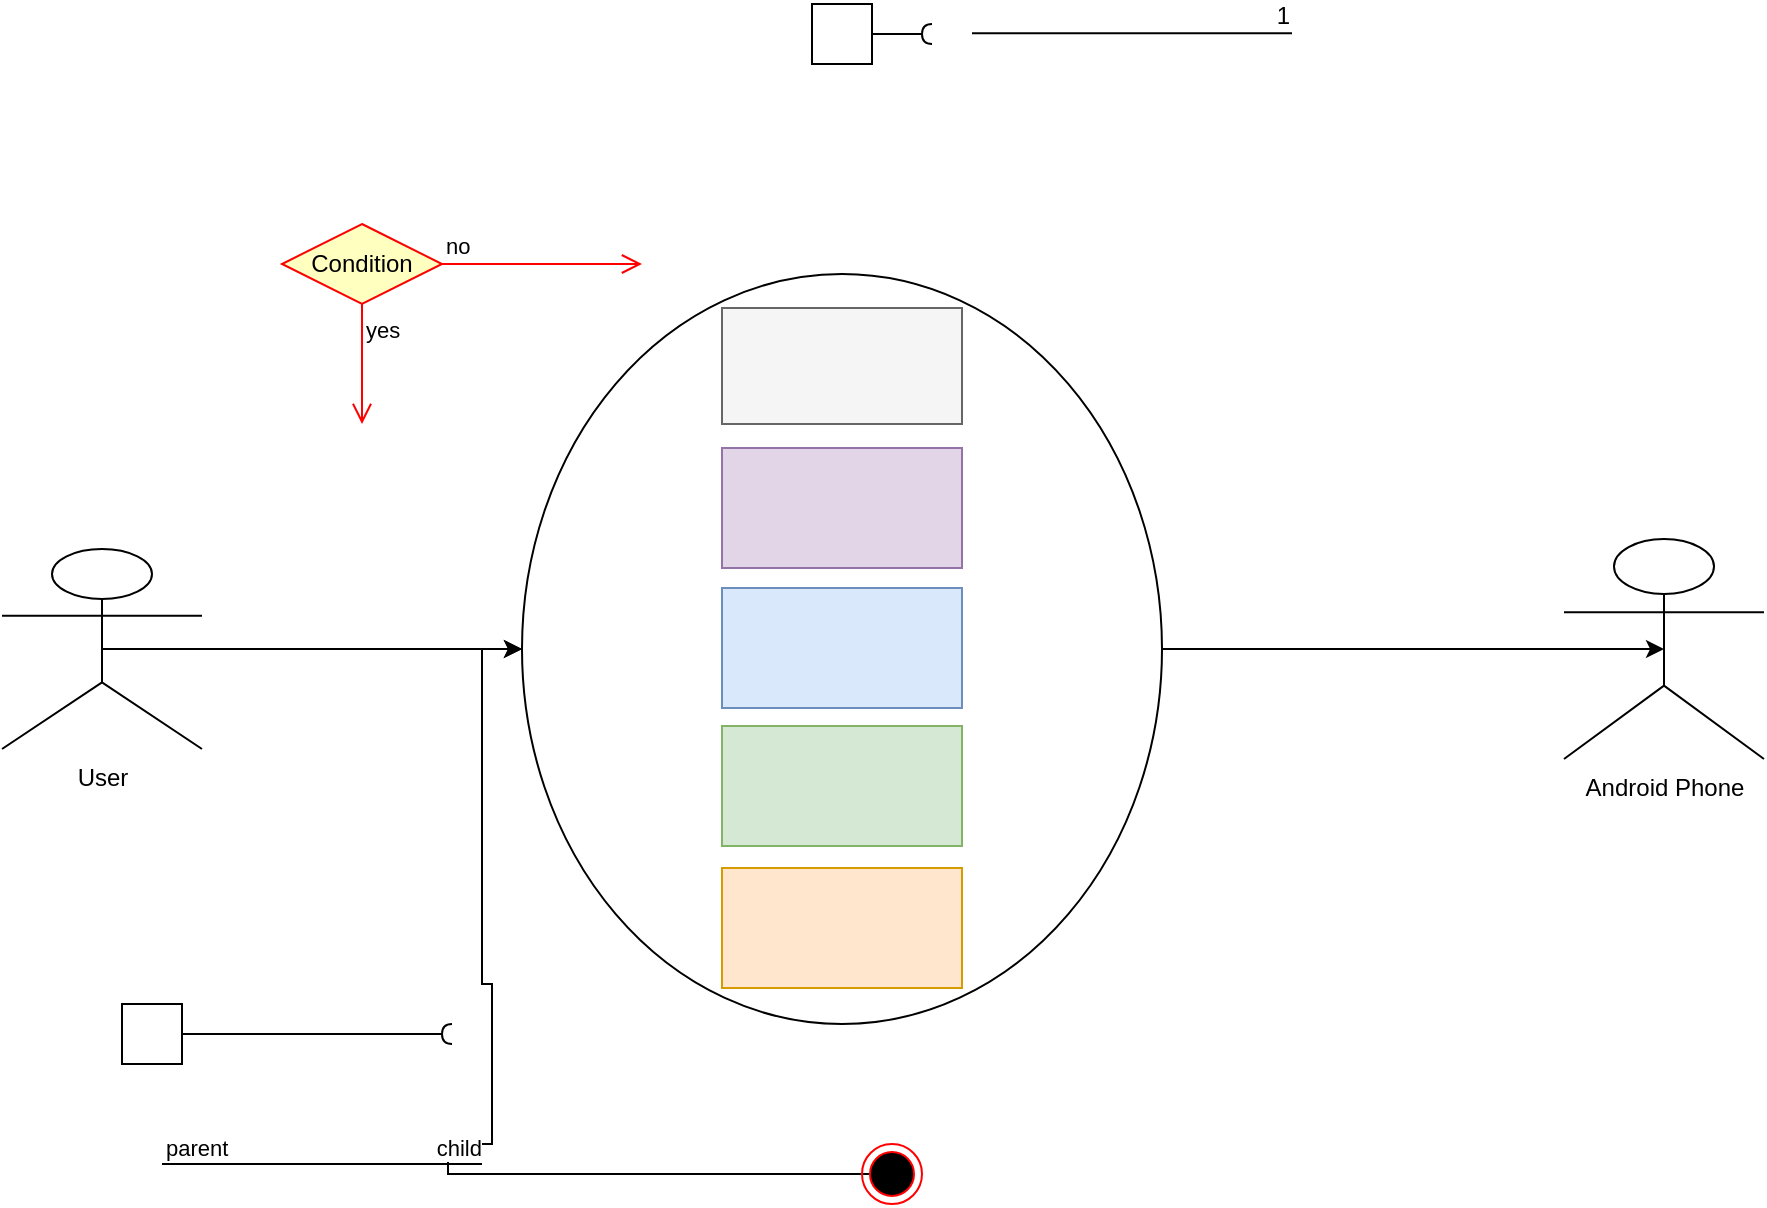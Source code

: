 <mxfile version="21.5.0" type="github">
  <diagram name="Page-1" id="883zq0l8kDQaM0vWGOq_">
    <mxGraphModel dx="2045" dy="1895" grid="1" gridSize="10" guides="1" tooltips="1" connect="1" arrows="1" fold="1" page="1" pageScale="1" pageWidth="850" pageHeight="1100" math="0" shadow="0">
      <root>
        <mxCell id="0" />
        <mxCell id="1" parent="0" />
        <mxCell id="25RT7ZHBIqUE46BfzCp0-9" style="edgeStyle=orthogonalEdgeStyle;rounded=0;orthogonalLoop=1;jettySize=auto;html=1;exitX=0.5;exitY=0.5;exitDx=0;exitDy=0;exitPerimeter=0;entryX=0;entryY=0.5;entryDx=0;entryDy=0;" edge="1" parent="1" source="25RT7ZHBIqUE46BfzCp0-1" target="25RT7ZHBIqUE46BfzCp0-3">
          <mxGeometry relative="1" as="geometry" />
        </mxCell>
        <mxCell id="25RT7ZHBIqUE46BfzCp0-1" value="User&lt;br&gt;" style="shape=umlActor;verticalLabelPosition=bottom;verticalAlign=top;html=1;" vertex="1" parent="1">
          <mxGeometry x="-220" y="-547.5" width="100" height="100" as="geometry" />
        </mxCell>
        <mxCell id="25RT7ZHBIqUE46BfzCp0-10" style="edgeStyle=orthogonalEdgeStyle;rounded=0;orthogonalLoop=1;jettySize=auto;html=1;exitX=1;exitY=0.5;exitDx=0;exitDy=0;entryX=0.5;entryY=0.5;entryDx=0;entryDy=0;entryPerimeter=0;" edge="1" parent="1" source="25RT7ZHBIqUE46BfzCp0-3" target="25RT7ZHBIqUE46BfzCp0-6">
          <mxGeometry relative="1" as="geometry">
            <Array as="points">
              <mxPoint x="500" y="-497" />
              <mxPoint x="690" y="-497" />
            </Array>
          </mxGeometry>
        </mxCell>
        <mxCell id="25RT7ZHBIqUE46BfzCp0-3" value="" style="ellipse;" vertex="1" parent="1">
          <mxGeometry x="40" y="-685" width="320" height="375" as="geometry" />
        </mxCell>
        <mxCell id="25RT7ZHBIqUE46BfzCp0-6" value="Android Phone" style="shape=umlActor;verticalLabelPosition=bottom;verticalAlign=top;html=1;" vertex="1" parent="1">
          <mxGeometry x="561" y="-552.5" width="100" height="110" as="geometry" />
        </mxCell>
        <mxCell id="25RT7ZHBIqUE46BfzCp0-18" value="d" style="verticalLabelPosition=bottom;verticalAlign=top;html=1;shape=mxgraph.basic.rect;fillColor2=none;strokeWidth=1;size=20;indent=5;fillColor=#e1d5e7;strokeColor=#9673a6;" vertex="1" parent="1">
          <mxGeometry x="140" y="-598" width="120" height="60" as="geometry" />
        </mxCell>
        <mxCell id="25RT7ZHBIqUE46BfzCp0-19" value="" style="verticalLabelPosition=bottom;verticalAlign=top;html=1;shape=mxgraph.basic.rect;fillColor2=none;strokeWidth=1;size=20;indent=5;fillColor=#dae8fc;strokeColor=#6c8ebf;fillStyle=auto;" vertex="1" parent="1">
          <mxGeometry x="140" y="-528" width="120" height="60" as="geometry" />
        </mxCell>
        <mxCell id="25RT7ZHBIqUE46BfzCp0-20" value="" style="verticalLabelPosition=bottom;verticalAlign=top;html=1;shape=mxgraph.basic.rect;fillColor2=none;strokeWidth=1;size=20;indent=5;fillColor=#d5e8d4;strokeColor=#82b366;" vertex="1" parent="1">
          <mxGeometry x="140" y="-459" width="120" height="60" as="geometry" />
        </mxCell>
        <mxCell id="25RT7ZHBIqUE46BfzCp0-21" value="" style="verticalLabelPosition=bottom;verticalAlign=top;html=1;shape=mxgraph.basic.rect;fillColor2=none;strokeWidth=1;size=20;indent=5;fillColor=#ffe6cc;strokeColor=#d79b00;" vertex="1" parent="1">
          <mxGeometry x="140" y="-388" width="120" height="60" as="geometry" />
        </mxCell>
        <object label="" id="25RT7ZHBIqUE46BfzCp0-17">
          <mxCell style="verticalLabelPosition=bottom;verticalAlign=top;html=1;shape=mxgraph.basic.rect;fillColor2=none;strokeWidth=1;size=20;indent=5;fillColor=#f5f5f5;fontColor=#333333;strokeColor=#666666;" vertex="1" parent="1">
            <mxGeometry x="140" y="-668" width="120" height="58" as="geometry" />
          </mxCell>
        </object>
        <mxCell id="25RT7ZHBIqUE46BfzCp0-22" value="" style="endArrow=none;html=1;rounded=0;" edge="1" parent="1">
          <mxGeometry relative="1" as="geometry">
            <mxPoint x="265" y="-805.42" as="sourcePoint" />
            <mxPoint x="425" y="-805.42" as="targetPoint" />
          </mxGeometry>
        </mxCell>
        <mxCell id="25RT7ZHBIqUE46BfzCp0-23" value="1" style="resizable=0;html=1;whiteSpace=wrap;align=right;verticalAlign=bottom;" connectable="0" vertex="1" parent="25RT7ZHBIqUE46BfzCp0-22">
          <mxGeometry x="1" relative="1" as="geometry" />
        </mxCell>
        <mxCell id="25RT7ZHBIqUE46BfzCp0-24" value="" style="html=1;rounded=0;" vertex="1" parent="1">
          <mxGeometry x="-160" y="-320" width="30" height="30" as="geometry" />
        </mxCell>
        <mxCell id="25RT7ZHBIqUE46BfzCp0-25" value="" style="endArrow=none;html=1;rounded=0;align=center;verticalAlign=top;endFill=0;labelBackgroundColor=none;endSize=2;" edge="1" source="25RT7ZHBIqUE46BfzCp0-24" target="25RT7ZHBIqUE46BfzCp0-26" parent="1">
          <mxGeometry relative="1" as="geometry" />
        </mxCell>
        <mxCell id="25RT7ZHBIqUE46BfzCp0-37" style="edgeStyle=orthogonalEdgeStyle;rounded=0;orthogonalLoop=1;jettySize=auto;html=1;entryX=0;entryY=0.5;entryDx=0;entryDy=0;exitX=0.194;exitY=0.5;exitDx=0;exitDy=0;exitPerimeter=0;" edge="1" parent="1" source="25RT7ZHBIqUE46BfzCp0-33" target="25RT7ZHBIqUE46BfzCp0-3">
          <mxGeometry relative="1" as="geometry">
            <Array as="points">
              <mxPoint x="3" y="-235" />
              <mxPoint x="3" y="-250" />
              <mxPoint x="25" y="-250" />
              <mxPoint x="25" y="-330" />
              <mxPoint x="20" y="-330" />
              <mxPoint x="20" y="-497" />
            </Array>
          </mxGeometry>
        </mxCell>
        <mxCell id="25RT7ZHBIqUE46BfzCp0-26" value="" style="shape=requiredInterface;html=1;fontSize=11;align=center;fillColor=none;points=[];aspect=fixed;resizable=0;verticalAlign=bottom;labelPosition=center;verticalLabelPosition=top;flipH=1;" vertex="1" parent="1">
          <mxGeometry y="-310" width="5" height="10" as="geometry" />
        </mxCell>
        <mxCell id="25RT7ZHBIqUE46BfzCp0-27" value="" style="html=1;rounded=0;" vertex="1" parent="1">
          <mxGeometry x="185" y="-820" width="30" height="30" as="geometry" />
        </mxCell>
        <mxCell id="25RT7ZHBIqUE46BfzCp0-28" value="" style="endArrow=none;html=1;rounded=0;align=center;verticalAlign=top;endFill=0;labelBackgroundColor=none;endSize=2;" edge="1" source="25RT7ZHBIqUE46BfzCp0-27" target="25RT7ZHBIqUE46BfzCp0-29" parent="1">
          <mxGeometry relative="1" as="geometry" />
        </mxCell>
        <mxCell id="25RT7ZHBIqUE46BfzCp0-29" value="" style="shape=requiredInterface;html=1;fontSize=11;align=center;fillColor=none;points=[];aspect=fixed;resizable=0;verticalAlign=bottom;labelPosition=center;verticalLabelPosition=top;flipH=1;" vertex="1" parent="1">
          <mxGeometry x="240" y="-810" width="5" height="10" as="geometry" />
        </mxCell>
        <mxCell id="25RT7ZHBIqUE46BfzCp0-30" value="Condition" style="rhombus;whiteSpace=wrap;html=1;fontColor=#000000;fillColor=#ffffc0;strokeColor=#ff0000;" vertex="1" parent="1">
          <mxGeometry x="-80" y="-710" width="80" height="40" as="geometry" />
        </mxCell>
        <mxCell id="25RT7ZHBIqUE46BfzCp0-31" value="no" style="edgeStyle=orthogonalEdgeStyle;html=1;align=left;verticalAlign=bottom;endArrow=open;endSize=8;strokeColor=#ff0000;rounded=0;" edge="1" source="25RT7ZHBIqUE46BfzCp0-30" parent="1">
          <mxGeometry x="-1" relative="1" as="geometry">
            <mxPoint x="100" y="-690" as="targetPoint" />
          </mxGeometry>
        </mxCell>
        <mxCell id="25RT7ZHBIqUE46BfzCp0-32" value="yes" style="edgeStyle=orthogonalEdgeStyle;html=1;align=left;verticalAlign=top;endArrow=open;endSize=8;strokeColor=#ff0000;rounded=0;" edge="1" source="25RT7ZHBIqUE46BfzCp0-30" parent="1">
          <mxGeometry x="-1" relative="1" as="geometry">
            <mxPoint x="-40" y="-610" as="targetPoint" />
          </mxGeometry>
        </mxCell>
        <mxCell id="25RT7ZHBIqUE46BfzCp0-33" value="" style="ellipse;html=1;shape=endState;fillColor=#000000;strokeColor=#ff0000;" vertex="1" parent="1">
          <mxGeometry x="210" y="-250" width="30" height="30" as="geometry" />
        </mxCell>
        <mxCell id="25RT7ZHBIqUE46BfzCp0-34" value="" style="endArrow=none;html=1;edgeStyle=orthogonalEdgeStyle;rounded=0;" edge="1" parent="1">
          <mxGeometry relative="1" as="geometry">
            <mxPoint x="-140" y="-240" as="sourcePoint" />
            <mxPoint x="20" y="-240" as="targetPoint" />
          </mxGeometry>
        </mxCell>
        <mxCell id="25RT7ZHBIqUE46BfzCp0-35" value="parent" style="edgeLabel;resizable=0;html=1;align=left;verticalAlign=bottom;" connectable="0" vertex="1" parent="25RT7ZHBIqUE46BfzCp0-34">
          <mxGeometry x="-1" relative="1" as="geometry" />
        </mxCell>
        <mxCell id="25RT7ZHBIqUE46BfzCp0-36" value="child" style="edgeLabel;resizable=0;html=1;align=right;verticalAlign=bottom;" connectable="0" vertex="1" parent="25RT7ZHBIqUE46BfzCp0-34">
          <mxGeometry x="1" relative="1" as="geometry" />
        </mxCell>
      </root>
    </mxGraphModel>
  </diagram>
</mxfile>
